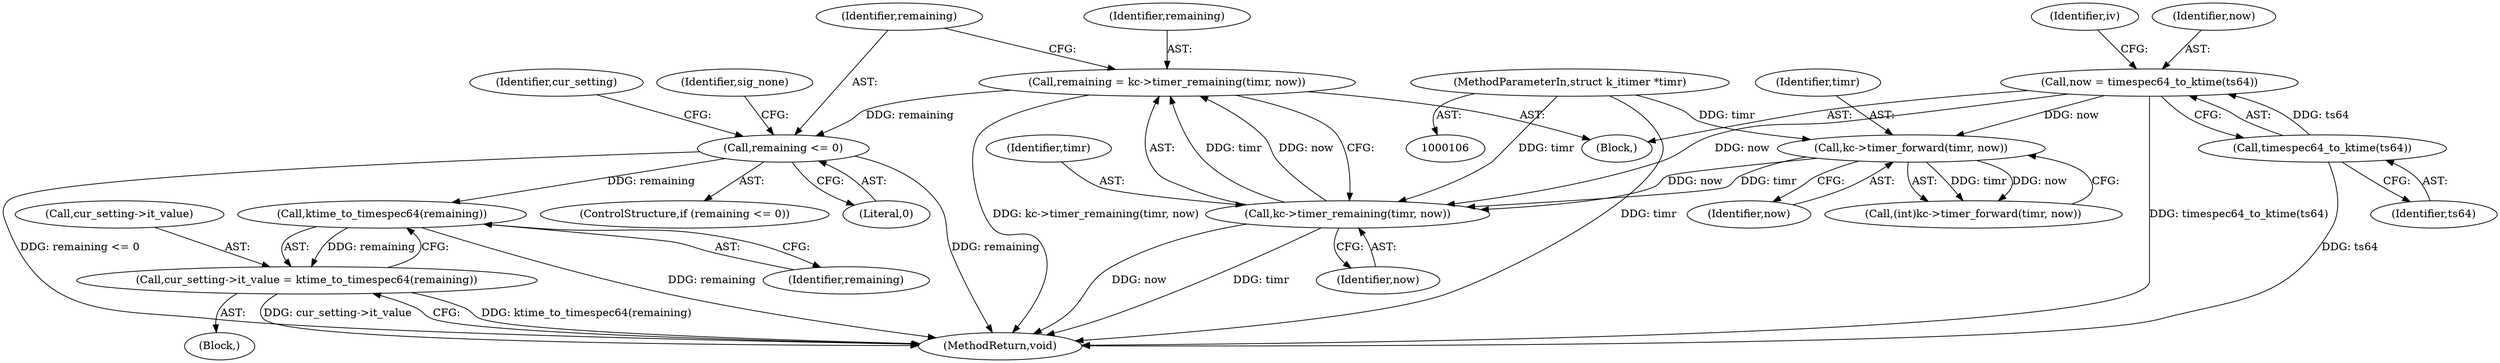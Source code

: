 digraph "1_linux_78c9c4dfbf8c04883941445a195276bb4bb92c76_2@API" {
"1000188" [label="(Call,remaining <= 0)"];
"1000182" [label="(Call,remaining = kc->timer_remaining(timr, now))"];
"1000184" [label="(Call,kc->timer_remaining(timr, now))"];
"1000179" [label="(Call,kc->timer_forward(timr, now))"];
"1000107" [label="(MethodParameterIn,struct k_itimer *timr)"];
"1000159" [label="(Call,now = timespec64_to_ktime(ts64))"];
"1000161" [label="(Call,timespec64_to_ktime(ts64))"];
"1000208" [label="(Call,ktime_to_timespec64(remaining))"];
"1000204" [label="(Call,cur_setting->it_value = ktime_to_timespec64(remaining))"];
"1000177" [label="(Call,(int)kc->timer_forward(timr, now))"];
"1000109" [label="(Block,)"];
"1000159" [label="(Call,now = timespec64_to_ktime(ts64))"];
"1000181" [label="(Identifier,now)"];
"1000203" [label="(Block,)"];
"1000190" [label="(Literal,0)"];
"1000187" [label="(ControlStructure,if (remaining <= 0))"];
"1000189" [label="(Identifier,remaining)"];
"1000179" [label="(Call,kc->timer_forward(timr, now))"];
"1000188" [label="(Call,remaining <= 0)"];
"1000183" [label="(Identifier,remaining)"];
"1000204" [label="(Call,cur_setting->it_value = ktime_to_timespec64(remaining))"];
"1000210" [label="(MethodReturn,void)"];
"1000186" [label="(Identifier,now)"];
"1000160" [label="(Identifier,now)"];
"1000185" [label="(Identifier,timr)"];
"1000165" [label="(Identifier,iv)"];
"1000182" [label="(Call,remaining = kc->timer_remaining(timr, now))"];
"1000162" [label="(Identifier,ts64)"];
"1000209" [label="(Identifier,remaining)"];
"1000107" [label="(MethodParameterIn,struct k_itimer *timr)"];
"1000206" [label="(Identifier,cur_setting)"];
"1000205" [label="(Call,cur_setting->it_value)"];
"1000208" [label="(Call,ktime_to_timespec64(remaining))"];
"1000180" [label="(Identifier,timr)"];
"1000194" [label="(Identifier,sig_none)"];
"1000161" [label="(Call,timespec64_to_ktime(ts64))"];
"1000184" [label="(Call,kc->timer_remaining(timr, now))"];
"1000188" -> "1000187"  [label="AST: "];
"1000188" -> "1000190"  [label="CFG: "];
"1000189" -> "1000188"  [label="AST: "];
"1000190" -> "1000188"  [label="AST: "];
"1000194" -> "1000188"  [label="CFG: "];
"1000206" -> "1000188"  [label="CFG: "];
"1000188" -> "1000210"  [label="DDG: remaining"];
"1000188" -> "1000210"  [label="DDG: remaining <= 0"];
"1000182" -> "1000188"  [label="DDG: remaining"];
"1000188" -> "1000208"  [label="DDG: remaining"];
"1000182" -> "1000109"  [label="AST: "];
"1000182" -> "1000184"  [label="CFG: "];
"1000183" -> "1000182"  [label="AST: "];
"1000184" -> "1000182"  [label="AST: "];
"1000189" -> "1000182"  [label="CFG: "];
"1000182" -> "1000210"  [label="DDG: kc->timer_remaining(timr, now)"];
"1000184" -> "1000182"  [label="DDG: timr"];
"1000184" -> "1000182"  [label="DDG: now"];
"1000184" -> "1000186"  [label="CFG: "];
"1000185" -> "1000184"  [label="AST: "];
"1000186" -> "1000184"  [label="AST: "];
"1000184" -> "1000210"  [label="DDG: timr"];
"1000184" -> "1000210"  [label="DDG: now"];
"1000179" -> "1000184"  [label="DDG: timr"];
"1000179" -> "1000184"  [label="DDG: now"];
"1000107" -> "1000184"  [label="DDG: timr"];
"1000159" -> "1000184"  [label="DDG: now"];
"1000179" -> "1000177"  [label="AST: "];
"1000179" -> "1000181"  [label="CFG: "];
"1000180" -> "1000179"  [label="AST: "];
"1000181" -> "1000179"  [label="AST: "];
"1000177" -> "1000179"  [label="CFG: "];
"1000179" -> "1000177"  [label="DDG: timr"];
"1000179" -> "1000177"  [label="DDG: now"];
"1000107" -> "1000179"  [label="DDG: timr"];
"1000159" -> "1000179"  [label="DDG: now"];
"1000107" -> "1000106"  [label="AST: "];
"1000107" -> "1000210"  [label="DDG: timr"];
"1000159" -> "1000109"  [label="AST: "];
"1000159" -> "1000161"  [label="CFG: "];
"1000160" -> "1000159"  [label="AST: "];
"1000161" -> "1000159"  [label="AST: "];
"1000165" -> "1000159"  [label="CFG: "];
"1000159" -> "1000210"  [label="DDG: timespec64_to_ktime(ts64)"];
"1000161" -> "1000159"  [label="DDG: ts64"];
"1000161" -> "1000162"  [label="CFG: "];
"1000162" -> "1000161"  [label="AST: "];
"1000161" -> "1000210"  [label="DDG: ts64"];
"1000208" -> "1000204"  [label="AST: "];
"1000208" -> "1000209"  [label="CFG: "];
"1000209" -> "1000208"  [label="AST: "];
"1000204" -> "1000208"  [label="CFG: "];
"1000208" -> "1000210"  [label="DDG: remaining"];
"1000208" -> "1000204"  [label="DDG: remaining"];
"1000204" -> "1000203"  [label="AST: "];
"1000205" -> "1000204"  [label="AST: "];
"1000210" -> "1000204"  [label="CFG: "];
"1000204" -> "1000210"  [label="DDG: ktime_to_timespec64(remaining)"];
"1000204" -> "1000210"  [label="DDG: cur_setting->it_value"];
}

